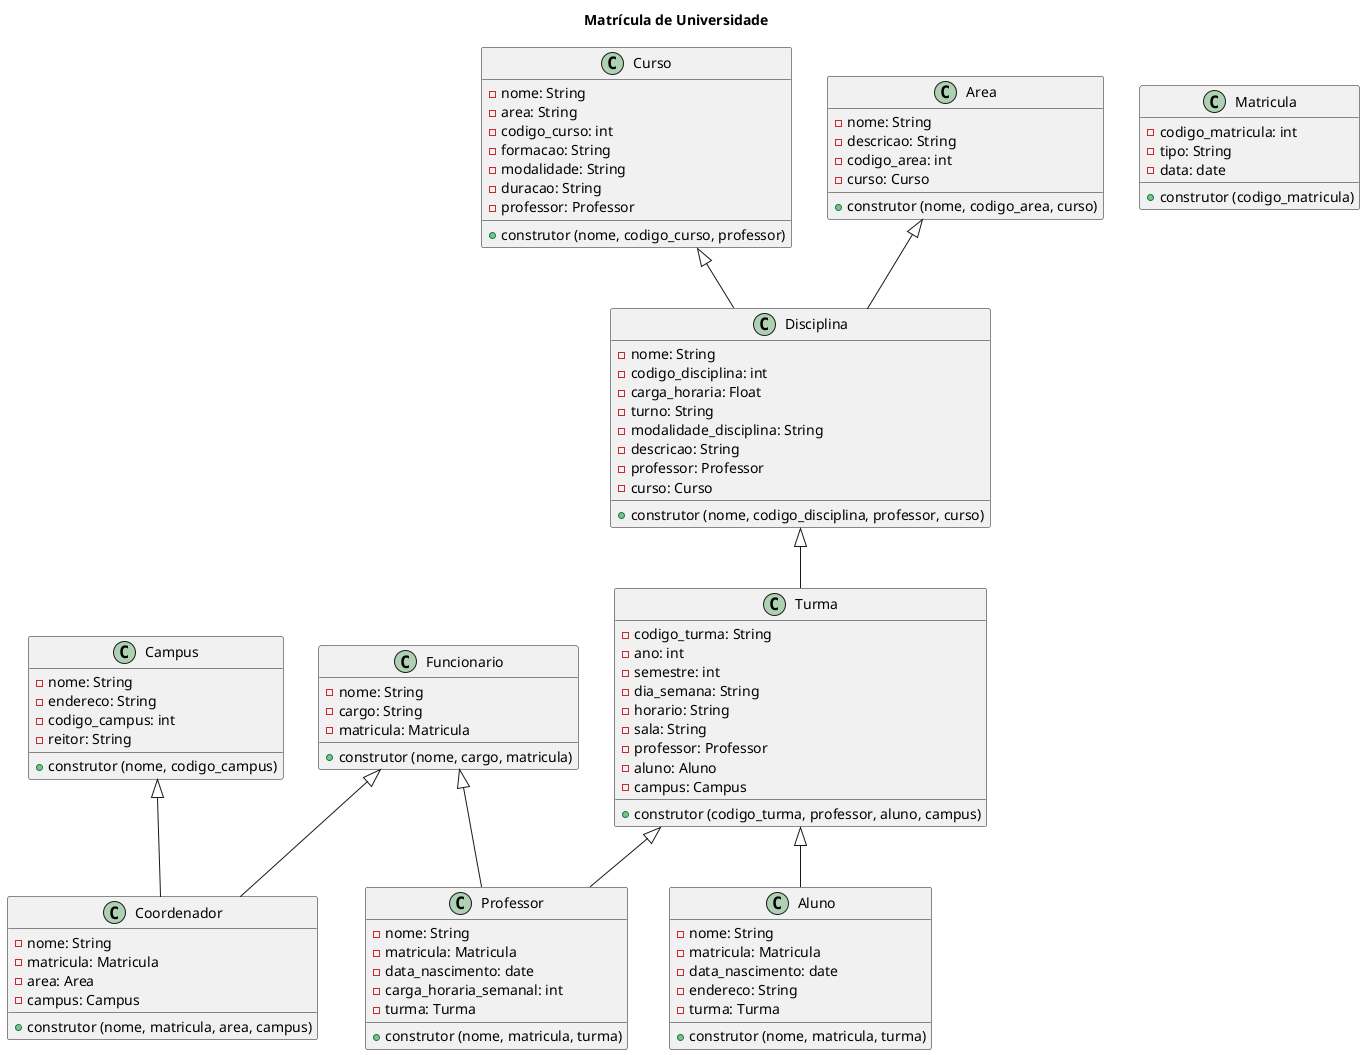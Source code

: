 @startuml

title Matrícula de Universidade


class Aluno{
    - nome: String
    - matricula: Matricula 
    - data_nascimento: date
    - endereco: String
    - turma: Turma
    + construtor (nome, matricula, turma)
}

class Turma{
    - codigo_turma: String
    - ano: int
    - semestre: int
    - dia_semana: String
    - horario: String
    - sala: String
    - professor: Professor
    - aluno: Aluno
    - campus: Campus
    + construtor (codigo_turma, professor, aluno, campus)
}

class Professor{
    - nome: String
    - matricula: Matricula
    - data_nascimento: date
    - carga_horaria_semanal: int
    - turma: Turma
    + construtor (nome, matricula, turma)
}

class Curso{
    - nome: String  
    - area: String
    - codigo_curso: int
    - formacao: String
    - modalidade: String
    - duracao: String
    - professor: Professor
    + construtor (nome, codigo_curso, professor)
}

class Disciplina{
    - nome: String
    - codigo_disciplina: int
    - carga_horaria: Float
    - turno: String
    - modalidade_disciplina: String
    - descricao: String
    - professor: Professor
    - curso: Curso
    + construtor (nome, codigo_disciplina, professor, curso)
}

class Coordenador{
    - nome: String
    - matricula: Matricula
    - area: Area
    - campus: Campus
    + construtor (nome, matricula, area, campus)
}

class Matricula{
    - codigo_matricula: int
    - tipo: String
    - data: date
    + construtor (codigo_matricula)
}

class Funcionario{
    - nome: String
    - cargo: String
    - matricula: Matricula
    + construtor (nome, cargo, matricula)
}

class Area{
    - nome: String
    - descricao: String
    - codigo_area: int
    - curso: Curso
    + construtor (nome, codigo_area, curso)
}

class Campus{
    - nome: String
    - endereco: String
    - codigo_campus: int
    - reitor: String
    + construtor (nome, codigo_campus)
}

Turma <|-- Aluno
Turma <|-- Professor
Disciplina <|-- Turma
Funcionario <|-- Professor
Funcionario <|-- Coordenador
Campus <|-- Coordenador
Area <|-- Disciplina
Curso <|-- Disciplina

@enduml